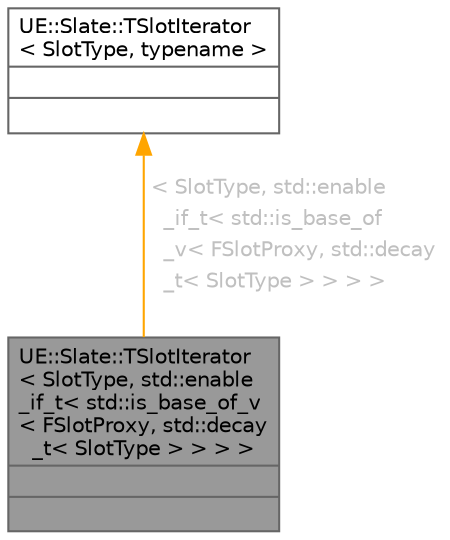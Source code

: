 digraph "UE::Slate::TSlotIterator&lt; SlotType, std::enable_if_t&lt; std::is_base_of_v&lt; FSlotProxy, std::decay_t&lt; SlotType &gt; &gt; &gt; &gt;"
{
 // INTERACTIVE_SVG=YES
 // LATEX_PDF_SIZE
  bgcolor="transparent";
  edge [fontname=Helvetica,fontsize=10,labelfontname=Helvetica,labelfontsize=10];
  node [fontname=Helvetica,fontsize=10,shape=box,height=0.2,width=0.4];
  Node1 [id="Node000001",shape=plain,label=<<TABLE CELLBORDER="0" BORDER="1"><TR><TD COLSPAN="2" CELLPADDING="1" CELLSPACING="0">UE::Slate::TSlotIterator<BR ALIGN="LEFT"/>&lt; SlotType, std::enable<BR ALIGN="LEFT"/>_if_t&lt; std::is_base_of_v<BR ALIGN="LEFT"/>&lt; FSlotProxy, std::decay<BR ALIGN="LEFT"/>_t&lt; SlotType &gt; &gt; &gt; &gt;</TD></TR>
<HR/>
<TR><TD COLSPAN="2" CELLPADDING="1" CELLSPACING="0">&nbsp;</TD></TR>
<HR/>
<TR><TD COLSPAN="2" CELLPADDING="1" CELLSPACING="0">&nbsp;</TD></TR>
</TABLE>>
,height=0.2,width=0.4,color="gray40", fillcolor="grey60", style="filled", fontcolor="black",tooltip=" "];
  Node2 -> Node1 [id="edge1_Node000001_Node000002",dir="back",color="orange",style="solid",tooltip=" ",label=<<TABLE CELLBORDER="0" BORDER="0"><TR><TD VALIGN="top" ALIGN="LEFT" CELLPADDING="1" CELLSPACING="0">&lt; SlotType, std::enable</TD></TR>
<TR><TD VALIGN="top" ALIGN="LEFT" CELLPADDING="1" CELLSPACING="0">&nbsp;&nbsp;_if_t&lt; std::is_base_of</TD></TR>
<TR><TD VALIGN="top" ALIGN="LEFT" CELLPADDING="1" CELLSPACING="0">&nbsp;&nbsp;_v&lt; FSlotProxy, std::decay</TD></TR>
<TR><TD VALIGN="top" ALIGN="LEFT" CELLPADDING="1" CELLSPACING="0">&nbsp;&nbsp;_t&lt; SlotType &gt; &gt; &gt; &gt;</TD></TR>
</TABLE>> ,fontcolor="grey" ];
  Node2 [id="Node000002",shape=plain,label=<<TABLE CELLBORDER="0" BORDER="1"><TR><TD COLSPAN="2" CELLPADDING="1" CELLSPACING="0">UE::Slate::TSlotIterator<BR ALIGN="LEFT"/>&lt; SlotType, typename &gt;</TD></TR>
<HR/>
<TR><TD COLSPAN="2" CELLPADDING="1" CELLSPACING="0">&nbsp;</TD></TR>
<HR/>
<TR><TD COLSPAN="2" CELLPADDING="1" CELLSPACING="0">&nbsp;</TD></TR>
</TABLE>>
,height=0.2,width=0.4,color="gray40", fillcolor="white", style="filled",URL="$d7/d27/structUE_1_1Slate_1_1TSlotIterator.html",tooltip=" "];
}
